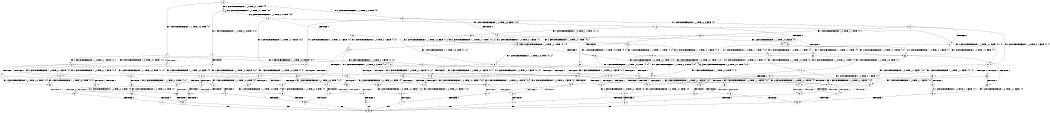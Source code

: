 digraph BCG {
size = "7, 10.5";
center = TRUE;
node [shape = circle];
0 [peripheries = 2];
0 -> 1 [label = "EX !1 !ATOMIC_EXCH_BRANCH (1, +1, TRUE, +0, 3, TRUE) !{0}"];
0 -> 2 [label = "EX !2 !ATOMIC_EXCH_BRANCH (1, +0, TRUE, +0, 1, TRUE) !{0}"];
0 -> 3 [label = "EX !0 !ATOMIC_EXCH_BRANCH (1, +1, TRUE, +0, 2, TRUE) !{0}"];
1 -> 4 [label = "TERMINATE !1"];
1 -> 5 [label = "EX !2 !ATOMIC_EXCH_BRANCH (1, +0, TRUE, +0, 1, FALSE) !{0, 1}"];
1 -> 6 [label = "EX !0 !ATOMIC_EXCH_BRANCH (1, +1, TRUE, +0, 2, FALSE) !{0, 1}"];
2 -> 7 [label = "EX !1 !ATOMIC_EXCH_BRANCH (1, +1, TRUE, +0, 3, TRUE) !{0, 2}"];
2 -> 8 [label = "EX !0 !ATOMIC_EXCH_BRANCH (1, +1, TRUE, +0, 2, TRUE) !{0, 2}"];
2 -> 2 [label = "EX !2 !ATOMIC_EXCH_BRANCH (1, +0, TRUE, +0, 1, TRUE) !{0, 2}"];
3 -> 9 [label = "TERMINATE !0"];
3 -> 10 [label = "EX !1 !ATOMIC_EXCH_BRANCH (1, +1, TRUE, +0, 3, FALSE) !{0}"];
3 -> 11 [label = "EX !2 !ATOMIC_EXCH_BRANCH (1, +0, TRUE, +0, 1, FALSE) !{0}"];
4 -> 12 [label = "EX !2 !ATOMIC_EXCH_BRANCH (1, +0, TRUE, +0, 1, FALSE) !{0}"];
4 -> 13 [label = "EX !0 !ATOMIC_EXCH_BRANCH (1, +1, TRUE, +0, 2, FALSE) !{0}"];
5 -> 14 [label = "TERMINATE !1"];
5 -> 15 [label = "TERMINATE !2"];
5 -> 16 [label = "EX !0 !ATOMIC_EXCH_BRANCH (1, +1, TRUE, +0, 2, TRUE) !{0, 1, 2}"];
6 -> 17 [label = "TERMINATE !1"];
6 -> 18 [label = "TERMINATE !0"];
6 -> 19 [label = "EX !2 !ATOMIC_EXCH_BRANCH (1, +0, TRUE, +0, 1, FALSE) !{0, 1}"];
7 -> 20 [label = "TERMINATE !1"];
7 -> 21 [label = "EX !0 !ATOMIC_EXCH_BRANCH (1, +1, TRUE, +0, 2, FALSE) !{0, 1, 2}"];
7 -> 5 [label = "EX !2 !ATOMIC_EXCH_BRANCH (1, +0, TRUE, +0, 1, FALSE) !{0, 1, 2}"];
8 -> 22 [label = "TERMINATE !0"];
8 -> 23 [label = "EX !1 !ATOMIC_EXCH_BRANCH (1, +1, TRUE, +0, 3, FALSE) !{0, 2}"];
8 -> 11 [label = "EX !2 !ATOMIC_EXCH_BRANCH (1, +0, TRUE, +0, 1, FALSE) !{0, 2}"];
9 -> 24 [label = "EX !2 !ATOMIC_EXCH_BRANCH (1, +0, TRUE, +0, 1, FALSE) !{1}"];
9 -> 25 [label = "EX !1 !ATOMIC_EXCH_BRANCH (1, +1, TRUE, +0, 3, FALSE) !{1}"];
10 -> 26 [label = "TERMINATE !0"];
10 -> 27 [label = "EX !2 !ATOMIC_EXCH_BRANCH (1, +0, TRUE, +0, 1, FALSE) !{0, 1}"];
10 -> 28 [label = "EX !1 !ATOMIC_EXCH_BRANCH (1, +0, TRUE, +1, 1, TRUE) !{0, 1}"];
11 -> 29 [label = "TERMINATE !2"];
11 -> 30 [label = "TERMINATE !0"];
11 -> 16 [label = "EX !1 !ATOMIC_EXCH_BRANCH (1, +1, TRUE, +0, 3, TRUE) !{0, 2}"];
12 -> 31 [label = "TERMINATE !2"];
12 -> 32 [label = "EX !0 !ATOMIC_EXCH_BRANCH (1, +1, TRUE, +0, 2, TRUE) !{0, 2}"];
13 -> 33 [label = "TERMINATE !0"];
13 -> 34 [label = "EX !2 !ATOMIC_EXCH_BRANCH (1, +0, TRUE, +0, 1, FALSE) !{0}"];
14 -> 31 [label = "TERMINATE !2"];
14 -> 32 [label = "EX !0 !ATOMIC_EXCH_BRANCH (1, +1, TRUE, +0, 2, TRUE) !{0, 2}"];
15 -> 35 [label = "TERMINATE !1"];
15 -> 36 [label = "EX !0 !ATOMIC_EXCH_BRANCH (1, +1, TRUE, +0, 2, TRUE) !{0, 1}"];
16 -> 37 [label = "TERMINATE !1"];
16 -> 38 [label = "TERMINATE !2"];
16 -> 39 [label = "TERMINATE !0"];
17 -> 33 [label = "TERMINATE !0"];
17 -> 34 [label = "EX !2 !ATOMIC_EXCH_BRANCH (1, +0, TRUE, +0, 1, FALSE) !{0}"];
18 -> 40 [label = "TERMINATE !1"];
18 -> 41 [label = "EX !2 !ATOMIC_EXCH_BRANCH (1, +0, TRUE, +0, 1, FALSE) !{1}"];
19 -> 42 [label = "TERMINATE !1"];
19 -> 43 [label = "TERMINATE !2"];
19 -> 44 [label = "TERMINATE !0"];
20 -> 45 [label = "EX !0 !ATOMIC_EXCH_BRANCH (1, +1, TRUE, +0, 2, FALSE) !{0, 2}"];
20 -> 12 [label = "EX !2 !ATOMIC_EXCH_BRANCH (1, +0, TRUE, +0, 1, FALSE) !{0, 2}"];
21 -> 46 [label = "TERMINATE !1"];
21 -> 47 [label = "TERMINATE !0"];
21 -> 19 [label = "EX !2 !ATOMIC_EXCH_BRANCH (1, +0, TRUE, +0, 1, FALSE) !{0, 1, 2}"];
22 -> 48 [label = "EX !1 !ATOMIC_EXCH_BRANCH (1, +1, TRUE, +0, 3, FALSE) !{1, 2}"];
22 -> 24 [label = "EX !2 !ATOMIC_EXCH_BRANCH (1, +0, TRUE, +0, 1, FALSE) !{1, 2}"];
23 -> 49 [label = "TERMINATE !0"];
23 -> 27 [label = "EX !2 !ATOMIC_EXCH_BRANCH (1, +0, TRUE, +0, 1, FALSE) !{0, 1, 2}"];
23 -> 50 [label = "EX !1 !ATOMIC_EXCH_BRANCH (1, +0, TRUE, +1, 1, TRUE) !{0, 1, 2}"];
24 -> 51 [label = "TERMINATE !2"];
24 -> 52 [label = "EX !1 !ATOMIC_EXCH_BRANCH (1, +1, TRUE, +0, 3, TRUE) !{1, 2}"];
25 -> 53 [label = "EX !2 !ATOMIC_EXCH_BRANCH (1, +0, TRUE, +0, 1, FALSE) !{1}"];
25 -> 54 [label = "EX !1 !ATOMIC_EXCH_BRANCH (1, +0, TRUE, +1, 1, TRUE) !{1}"];
26 -> 53 [label = "EX !2 !ATOMIC_EXCH_BRANCH (1, +0, TRUE, +0, 1, FALSE) !{1}"];
26 -> 54 [label = "EX !1 !ATOMIC_EXCH_BRANCH (1, +0, TRUE, +1, 1, TRUE) !{1}"];
27 -> 55 [label = "TERMINATE !2"];
27 -> 56 [label = "TERMINATE !0"];
27 -> 57 [label = "EX !1 !ATOMIC_EXCH_BRANCH (1, +0, TRUE, +1, 1, FALSE) !{0, 1, 2}"];
28 -> 58 [label = "TERMINATE !0"];
28 -> 59 [label = "EX !2 !ATOMIC_EXCH_BRANCH (1, +0, TRUE, +0, 1, TRUE) !{0, 1}"];
28 -> 60 [label = "EX !1 !ATOMIC_EXCH_BRANCH (1, +1, TRUE, +0, 3, TRUE) !{0, 1}"];
29 -> 61 [label = "TERMINATE !0"];
29 -> 36 [label = "EX !1 !ATOMIC_EXCH_BRANCH (1, +1, TRUE, +0, 3, TRUE) !{0}"];
30 -> 51 [label = "TERMINATE !2"];
30 -> 52 [label = "EX !1 !ATOMIC_EXCH_BRANCH (1, +1, TRUE, +0, 3, TRUE) !{1, 2}"];
31 -> 62 [label = "EX !0 !ATOMIC_EXCH_BRANCH (1, +1, TRUE, +0, 2, TRUE) !{0}"];
32 -> 63 [label = "TERMINATE !2"];
32 -> 64 [label = "TERMINATE !0"];
33 -> 65 [label = "EX !2 !ATOMIC_EXCH_BRANCH (1, +0, TRUE, +0, 1, FALSE) !{1, 2}"];
34 -> 66 [label = "TERMINATE !2"];
34 -> 67 [label = "TERMINATE !0"];
35 -> 62 [label = "EX !0 !ATOMIC_EXCH_BRANCH (1, +1, TRUE, +0, 2, TRUE) !{0}"];
36 -> 68 [label = "TERMINATE !1"];
36 -> 69 [label = "TERMINATE !0"];
37 -> 63 [label = "TERMINATE !2"];
37 -> 64 [label = "TERMINATE !0"];
38 -> 68 [label = "TERMINATE !1"];
38 -> 69 [label = "TERMINATE !0"];
39 -> 70 [label = "TERMINATE !1"];
39 -> 71 [label = "TERMINATE !2"];
40 -> 72 [label = "EX !2 !ATOMIC_EXCH_BRANCH (1, +0, TRUE, +0, 1, FALSE) !{2}"];
41 -> 73 [label = "TERMINATE !1"];
41 -> 74 [label = "TERMINATE !2"];
42 -> 66 [label = "TERMINATE !2"];
42 -> 67 [label = "TERMINATE !0"];
43 -> 75 [label = "TERMINATE !1"];
43 -> 76 [label = "TERMINATE !0"];
44 -> 73 [label = "TERMINATE !1"];
44 -> 74 [label = "TERMINATE !2"];
45 -> 77 [label = "TERMINATE !0"];
45 -> 34 [label = "EX !2 !ATOMIC_EXCH_BRANCH (1, +0, TRUE, +0, 1, FALSE) !{0, 2}"];
46 -> 77 [label = "TERMINATE !0"];
46 -> 34 [label = "EX !2 !ATOMIC_EXCH_BRANCH (1, +0, TRUE, +0, 1, FALSE) !{0, 2}"];
47 -> 78 [label = "TERMINATE !1"];
47 -> 41 [label = "EX !2 !ATOMIC_EXCH_BRANCH (1, +0, TRUE, +0, 1, FALSE) !{1, 2}"];
48 -> 53 [label = "EX !2 !ATOMIC_EXCH_BRANCH (1, +0, TRUE, +0, 1, FALSE) !{1, 2}"];
48 -> 79 [label = "EX !1 !ATOMIC_EXCH_BRANCH (1, +0, TRUE, +1, 1, TRUE) !{1, 2}"];
49 -> 53 [label = "EX !2 !ATOMIC_EXCH_BRANCH (1, +0, TRUE, +0, 1, FALSE) !{1, 2}"];
49 -> 79 [label = "EX !1 !ATOMIC_EXCH_BRANCH (1, +0, TRUE, +1, 1, TRUE) !{1, 2}"];
50 -> 80 [label = "TERMINATE !0"];
50 -> 59 [label = "EX !2 !ATOMIC_EXCH_BRANCH (1, +0, TRUE, +0, 1, TRUE) !{0, 1, 2}"];
50 -> 81 [label = "EX !1 !ATOMIC_EXCH_BRANCH (1, +1, TRUE, +0, 3, TRUE) !{0, 1, 2}"];
51 -> 82 [label = "EX !1 !ATOMIC_EXCH_BRANCH (1, +1, TRUE, +0, 3, TRUE) !{1}"];
52 -> 70 [label = "TERMINATE !1"];
52 -> 71 [label = "TERMINATE !2"];
53 -> 83 [label = "TERMINATE !2"];
53 -> 84 [label = "EX !1 !ATOMIC_EXCH_BRANCH (1, +0, TRUE, +1, 1, FALSE) !{1, 2}"];
54 -> 85 [label = "EX !2 !ATOMIC_EXCH_BRANCH (1, +0, TRUE, +0, 1, TRUE) !{1}"];
54 -> 86 [label = "EX !1 !ATOMIC_EXCH_BRANCH (1, +1, TRUE, +0, 3, TRUE) !{1}"];
55 -> 87 [label = "TERMINATE !0"];
55 -> 88 [label = "EX !1 !ATOMIC_EXCH_BRANCH (1, +0, TRUE, +1, 1, FALSE) !{0, 1}"];
56 -> 83 [label = "TERMINATE !2"];
56 -> 84 [label = "EX !1 !ATOMIC_EXCH_BRANCH (1, +0, TRUE, +1, 1, FALSE) !{1, 2}"];
57 -> 42 [label = "TERMINATE !1"];
57 -> 43 [label = "TERMINATE !2"];
57 -> 44 [label = "TERMINATE !0"];
58 -> 85 [label = "EX !2 !ATOMIC_EXCH_BRANCH (1, +0, TRUE, +0, 1, TRUE) !{1}"];
58 -> 86 [label = "EX !1 !ATOMIC_EXCH_BRANCH (1, +1, TRUE, +0, 3, TRUE) !{1}"];
59 -> 80 [label = "TERMINATE !0"];
59 -> 59 [label = "EX !2 !ATOMIC_EXCH_BRANCH (1, +0, TRUE, +0, 1, TRUE) !{0, 1, 2}"];
59 -> 81 [label = "EX !1 !ATOMIC_EXCH_BRANCH (1, +1, TRUE, +0, 3, TRUE) !{0, 1, 2}"];
60 -> 17 [label = "TERMINATE !1"];
60 -> 18 [label = "TERMINATE !0"];
60 -> 19 [label = "EX !2 !ATOMIC_EXCH_BRANCH (1, +0, TRUE, +0, 1, FALSE) !{0, 1}"];
61 -> 82 [label = "EX !1 !ATOMIC_EXCH_BRANCH (1, +1, TRUE, +0, 3, TRUE) !{1}"];
62 -> 89 [label = "TERMINATE !0"];
63 -> 89 [label = "TERMINATE !0"];
64 -> 90 [label = "TERMINATE !2"];
65 -> 91 [label = "TERMINATE !2"];
66 -> 92 [label = "TERMINATE !0"];
67 -> 91 [label = "TERMINATE !2"];
68 -> 89 [label = "TERMINATE !0"];
69 -> 93 [label = "TERMINATE !1"];
70 -> 94 [label = "TERMINATE !2"];
71 -> 93 [label = "TERMINATE !1"];
72 -> 95 [label = "TERMINATE !2"];
73 -> 95 [label = "TERMINATE !2"];
74 -> 96 [label = "TERMINATE !1"];
75 -> 92 [label = "TERMINATE !0"];
76 -> 96 [label = "TERMINATE !1"];
77 -> 65 [label = "EX !2 !ATOMIC_EXCH_BRANCH (1, +0, TRUE, +0, 1, FALSE) !{1, 2}"];
78 -> 72 [label = "EX !2 !ATOMIC_EXCH_BRANCH (1, +0, TRUE, +0, 1, FALSE) !{2}"];
79 -> 85 [label = "EX !2 !ATOMIC_EXCH_BRANCH (1, +0, TRUE, +0, 1, TRUE) !{1, 2}"];
79 -> 97 [label = "EX !1 !ATOMIC_EXCH_BRANCH (1, +1, TRUE, +0, 3, TRUE) !{1, 2}"];
80 -> 85 [label = "EX !2 !ATOMIC_EXCH_BRANCH (1, +0, TRUE, +0, 1, TRUE) !{1, 2}"];
80 -> 97 [label = "EX !1 !ATOMIC_EXCH_BRANCH (1, +1, TRUE, +0, 3, TRUE) !{1, 2}"];
81 -> 46 [label = "TERMINATE !1"];
81 -> 47 [label = "TERMINATE !0"];
81 -> 19 [label = "EX !2 !ATOMIC_EXCH_BRANCH (1, +0, TRUE, +0, 1, FALSE) !{0, 1, 2}"];
82 -> 93 [label = "TERMINATE !1"];
83 -> 98 [label = "EX !1 !ATOMIC_EXCH_BRANCH (1, +0, TRUE, +1, 1, FALSE) !{1}"];
84 -> 73 [label = "TERMINATE !1"];
84 -> 74 [label = "TERMINATE !2"];
85 -> 85 [label = "EX !2 !ATOMIC_EXCH_BRANCH (1, +0, TRUE, +0, 1, TRUE) !{1, 2}"];
85 -> 97 [label = "EX !1 !ATOMIC_EXCH_BRANCH (1, +1, TRUE, +0, 3, TRUE) !{1, 2}"];
86 -> 40 [label = "TERMINATE !1"];
86 -> 41 [label = "EX !2 !ATOMIC_EXCH_BRANCH (1, +0, TRUE, +0, 1, FALSE) !{1}"];
87 -> 98 [label = "EX !1 !ATOMIC_EXCH_BRANCH (1, +0, TRUE, +1, 1, FALSE) !{1}"];
88 -> 75 [label = "TERMINATE !1"];
88 -> 76 [label = "TERMINATE !0"];
89 -> 99 [label = "exit"];
90 -> 99 [label = "exit"];
91 -> 99 [label = "exit"];
92 -> 99 [label = "exit"];
93 -> 99 [label = "exit"];
94 -> 99 [label = "exit"];
95 -> 99 [label = "exit"];
96 -> 99 [label = "exit"];
97 -> 78 [label = "TERMINATE !1"];
97 -> 41 [label = "EX !2 !ATOMIC_EXCH_BRANCH (1, +0, TRUE, +0, 1, FALSE) !{1, 2}"];
98 -> 96 [label = "TERMINATE !1"];
}
